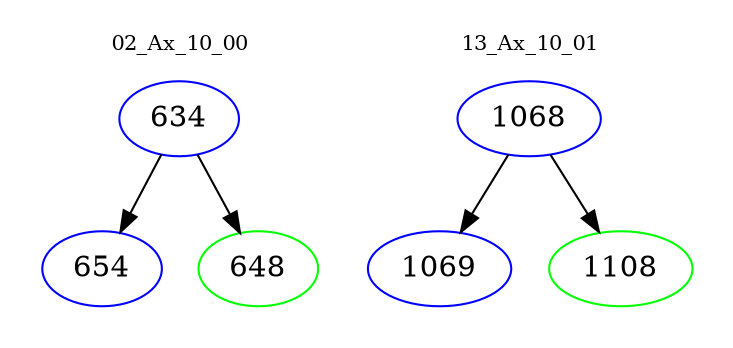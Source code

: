 digraph{
subgraph cluster_0 {
color = white
label = "02_Ax_10_00";
fontsize=10;
T0_634 [label="634", color="blue"]
T0_634 -> T0_654 [color="black"]
T0_654 [label="654", color="blue"]
T0_634 -> T0_648 [color="black"]
T0_648 [label="648", color="green"]
}
subgraph cluster_1 {
color = white
label = "13_Ax_10_01";
fontsize=10;
T1_1068 [label="1068", color="blue"]
T1_1068 -> T1_1069 [color="black"]
T1_1069 [label="1069", color="blue"]
T1_1068 -> T1_1108 [color="black"]
T1_1108 [label="1108", color="green"]
}
}
